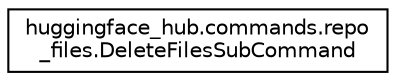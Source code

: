 digraph "Graphical Class Hierarchy"
{
 // LATEX_PDF_SIZE
  edge [fontname="Helvetica",fontsize="10",labelfontname="Helvetica",labelfontsize="10"];
  node [fontname="Helvetica",fontsize="10",shape=record];
  rankdir="LR";
  Node0 [label="huggingface_hub.commands.repo\l_files.DeleteFilesSubCommand",height=0.2,width=0.4,color="black", fillcolor="white", style="filled",URL="$classhuggingface__hub_1_1commands_1_1repo__files_1_1DeleteFilesSubCommand.html",tooltip=" "];
}
